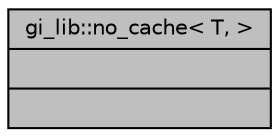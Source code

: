 digraph "gi_lib::no_cache&lt; T, &gt;"
{
  edge [fontname="Helvetica",fontsize="10",labelfontname="Helvetica",labelfontsize="10"];
  node [fontname="Helvetica",fontsize="10",shape=record];
  Node1 [label="{gi_lib::no_cache\< T, \>\n||}",height=0.2,width=0.4,color="black", fillcolor="grey75", style="filled", fontcolor="black"];
}
